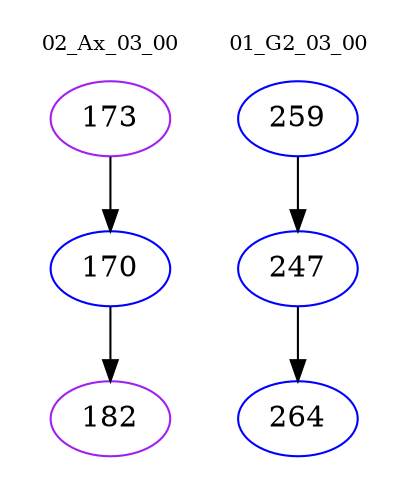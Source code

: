 digraph{
subgraph cluster_0 {
color = white
label = "02_Ax_03_00";
fontsize=10;
T0_173 [label="173", color="purple"]
T0_173 -> T0_170 [color="black"]
T0_170 [label="170", color="blue"]
T0_170 -> T0_182 [color="black"]
T0_182 [label="182", color="purple"]
}
subgraph cluster_1 {
color = white
label = "01_G2_03_00";
fontsize=10;
T1_259 [label="259", color="blue"]
T1_259 -> T1_247 [color="black"]
T1_247 [label="247", color="blue"]
T1_247 -> T1_264 [color="black"]
T1_264 [label="264", color="blue"]
}
}
